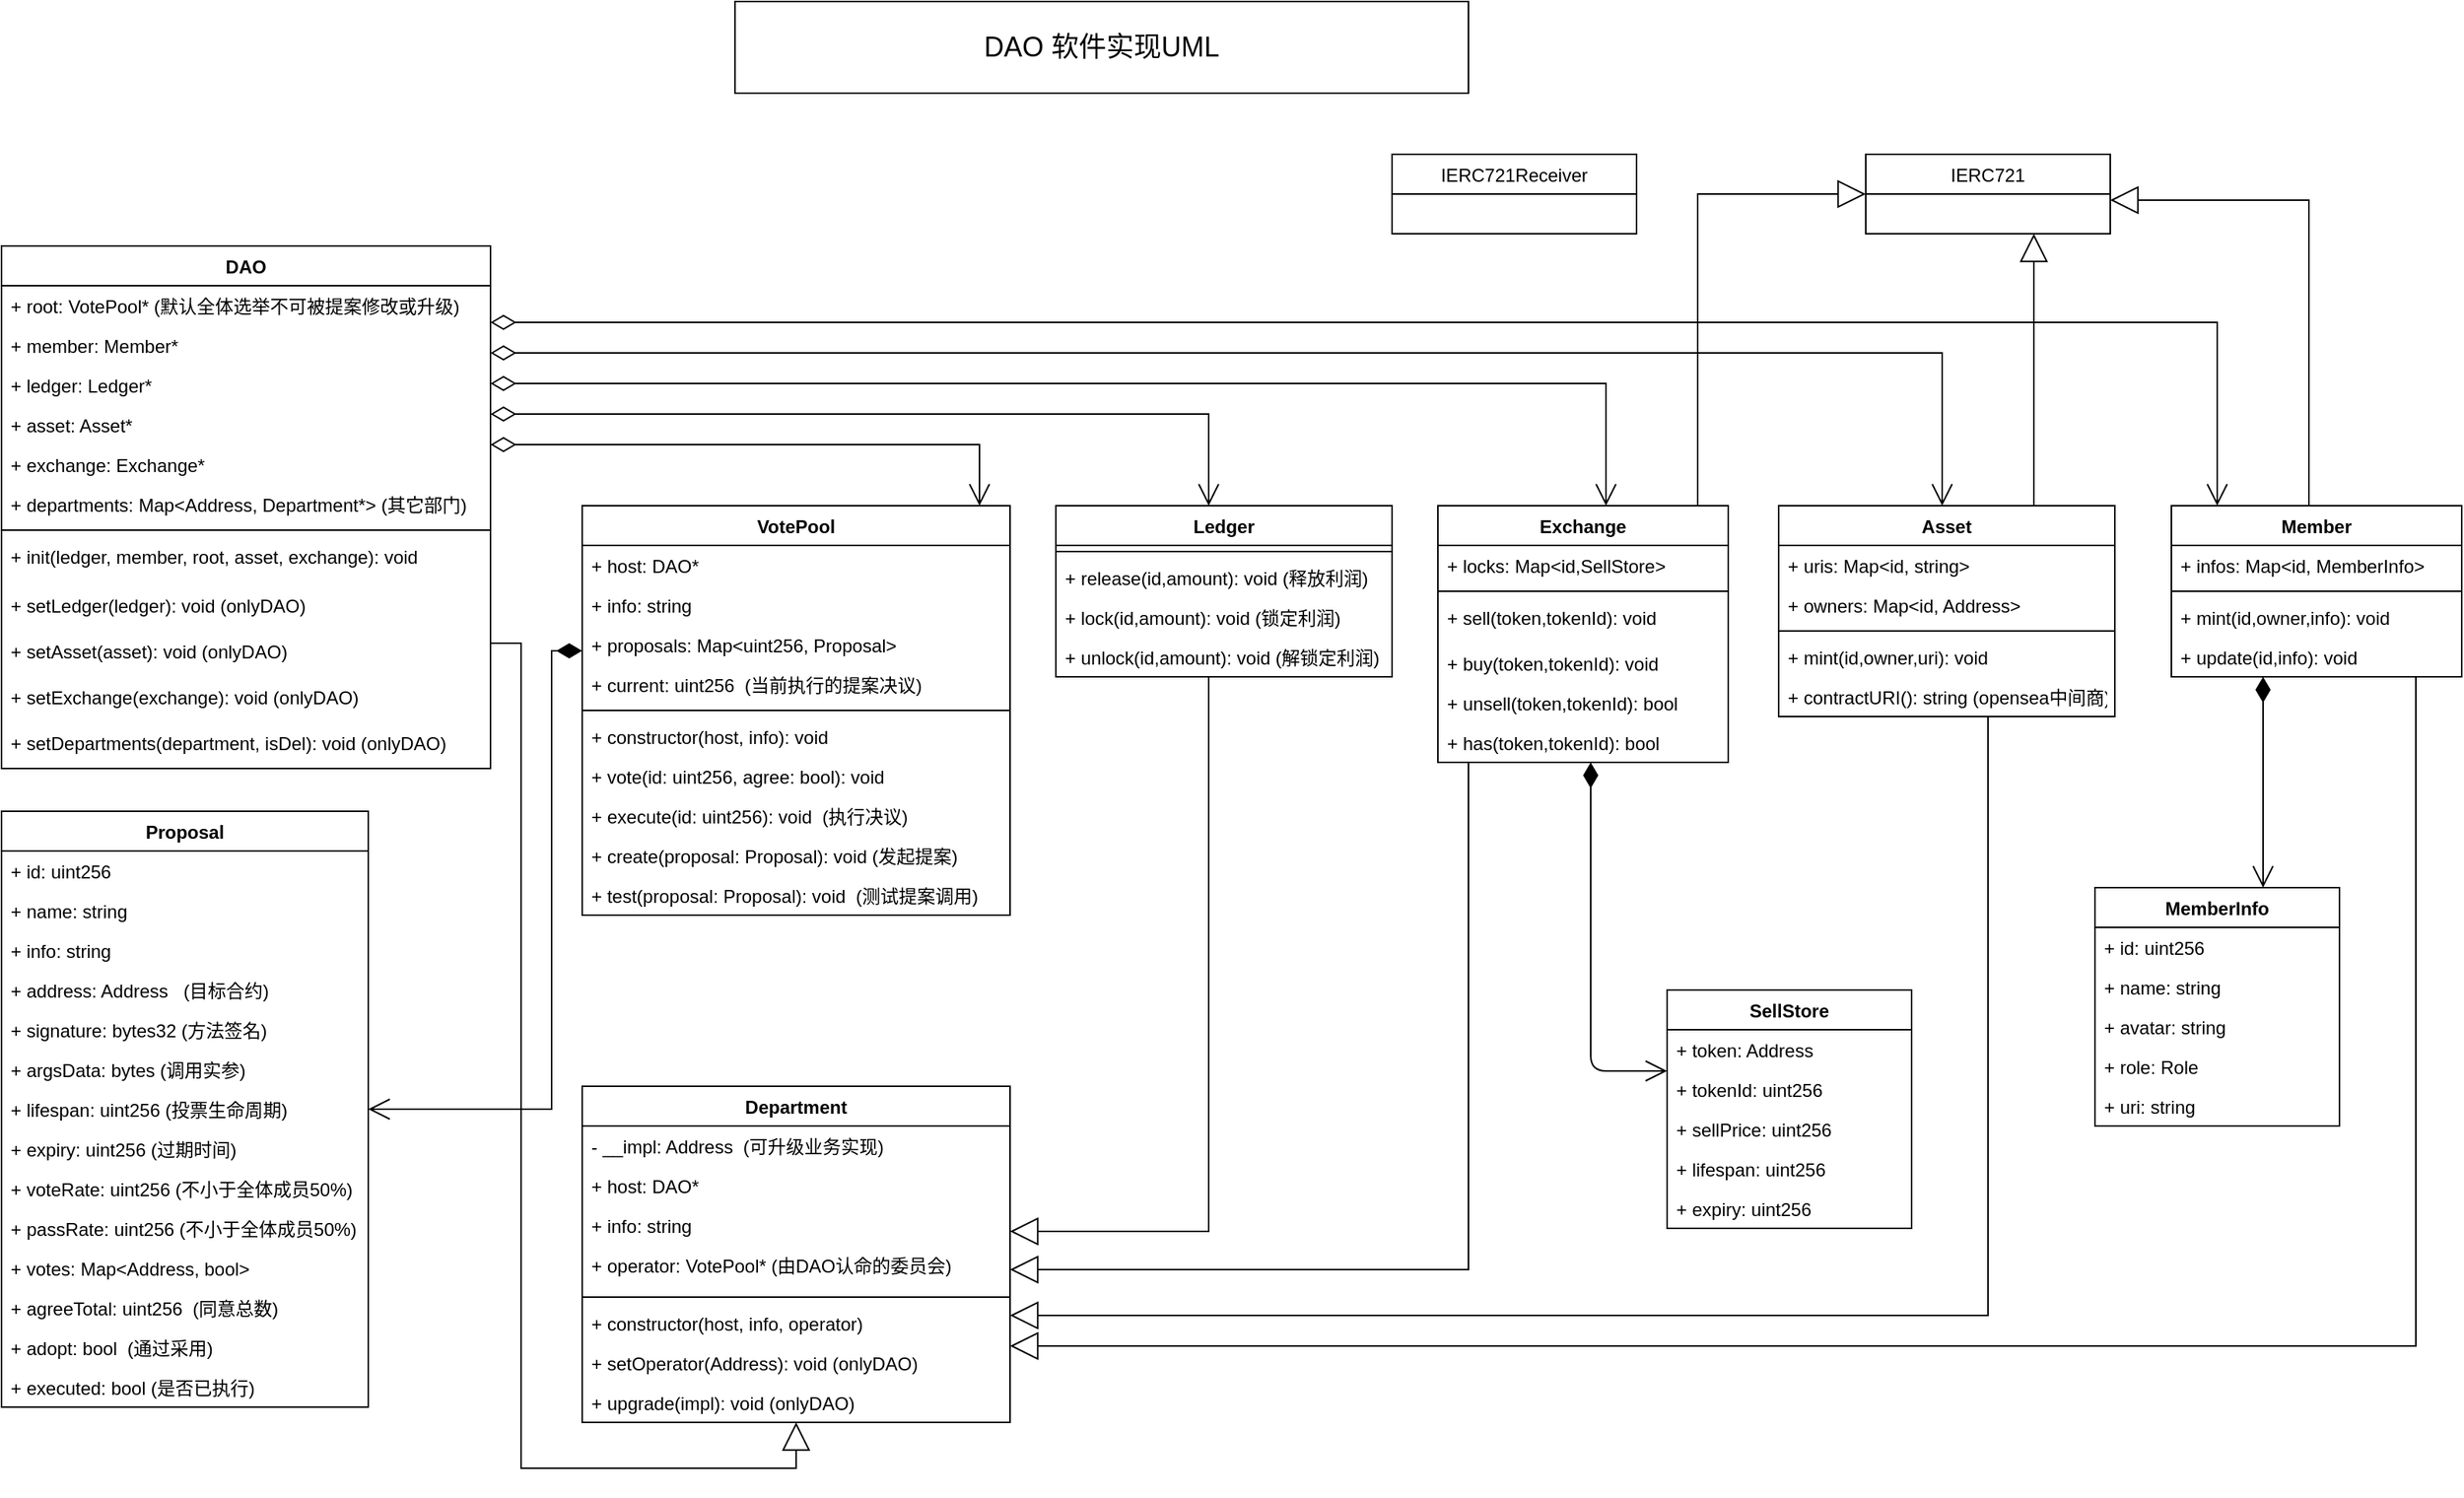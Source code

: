 <mxfile version="20.0.4" type="github" pages="2">
  <diagram id="xB_DXqh3xJorZ0jUKmql" name="Page-1">
    <mxGraphModel dx="1470" dy="725" grid="1" gridSize="10" guides="1" tooltips="1" connect="1" arrows="1" fold="1" page="1" pageScale="1" pageWidth="827" pageHeight="1169" math="0" shadow="0">
      <root>
        <mxCell id="0" />
        <mxCell id="1" parent="0" />
        <mxCell id="i6pQpKpUv2CvztfTBtSo-24" value="DAO" style="swimlane;fontStyle=1;align=center;verticalAlign=top;childLayout=stackLayout;horizontal=1;startSize=26;horizontalStack=0;resizeParent=1;resizeParentMax=0;resizeLast=0;collapsible=1;marginBottom=0;" parent="1" vertex="1">
          <mxGeometry x="26" y="180" width="320" height="342" as="geometry" />
        </mxCell>
        <mxCell id="i6pQpKpUv2CvztfTBtSo-95" value="+ root: VotePool* (默认全体选举不可被提案修改或升级)" style="text;strokeColor=none;fillColor=none;align=left;verticalAlign=top;spacingLeft=4;spacingRight=4;overflow=hidden;rotatable=0;points=[[0,0.5],[1,0.5]];portConstraint=eastwest;" parent="i6pQpKpUv2CvztfTBtSo-24" vertex="1">
          <mxGeometry y="26" width="320" height="26" as="geometry" />
        </mxCell>
        <mxCell id="i6pQpKpUv2CvztfTBtSo-94" value="+ member: Member*" style="text;strokeColor=none;fillColor=none;align=left;verticalAlign=top;spacingLeft=4;spacingRight=4;overflow=hidden;rotatable=0;points=[[0,0.5],[1,0.5]];portConstraint=eastwest;" parent="i6pQpKpUv2CvztfTBtSo-24" vertex="1">
          <mxGeometry y="52" width="320" height="26" as="geometry" />
        </mxCell>
        <mxCell id="i6pQpKpUv2CvztfTBtSo-73" value="+ ledger: Ledger*" style="text;strokeColor=none;fillColor=none;align=left;verticalAlign=top;spacingLeft=4;spacingRight=4;overflow=hidden;rotatable=0;points=[[0,0.5],[1,0.5]];portConstraint=eastwest;" parent="i6pQpKpUv2CvztfTBtSo-24" vertex="1">
          <mxGeometry y="78" width="320" height="26" as="geometry" />
        </mxCell>
        <mxCell id="i6pQpKpUv2CvztfTBtSo-42" value="+ asset: Asset*" style="text;strokeColor=none;fillColor=none;align=left;verticalAlign=top;spacingLeft=4;spacingRight=4;overflow=hidden;rotatable=0;points=[[0,0.5],[1,0.5]];portConstraint=eastwest;" parent="i6pQpKpUv2CvztfTBtSo-24" vertex="1">
          <mxGeometry y="104" width="320" height="26" as="geometry" />
        </mxCell>
        <mxCell id="i6pQpKpUv2CvztfTBtSo-93" value="+ exchange: Exchange*" style="text;strokeColor=none;fillColor=none;align=left;verticalAlign=top;spacingLeft=4;spacingRight=4;overflow=hidden;rotatable=0;points=[[0,0.5],[1,0.5]];portConstraint=eastwest;" parent="i6pQpKpUv2CvztfTBtSo-24" vertex="1">
          <mxGeometry y="130" width="320" height="26" as="geometry" />
        </mxCell>
        <mxCell id="9ka4PagioicQQLuH6mFu-43" value="+ departments: Map&lt;Address, Department*&gt; (其它部门)" style="text;strokeColor=none;fillColor=none;align=left;verticalAlign=top;spacingLeft=4;spacingRight=4;overflow=hidden;rotatable=0;points=[[0,0.5],[1,0.5]];portConstraint=eastwest;" parent="i6pQpKpUv2CvztfTBtSo-24" vertex="1">
          <mxGeometry y="156" width="320" height="26" as="geometry" />
        </mxCell>
        <mxCell id="i6pQpKpUv2CvztfTBtSo-26" value="" style="line;strokeWidth=1;fillColor=none;align=left;verticalAlign=middle;spacingTop=-1;spacingLeft=3;spacingRight=3;rotatable=0;labelPosition=right;points=[];portConstraint=eastwest;" parent="i6pQpKpUv2CvztfTBtSo-24" vertex="1">
          <mxGeometry y="182" width="320" height="8" as="geometry" />
        </mxCell>
        <mxCell id="i6pQpKpUv2CvztfTBtSo-104" value="+ init(ledger, member, root, asset, exchange): void" style="text;strokeColor=none;fillColor=none;align=left;verticalAlign=top;spacingLeft=4;spacingRight=4;overflow=hidden;rotatable=0;points=[[0,0.5],[1,0.5]];portConstraint=eastwest;" parent="i6pQpKpUv2CvztfTBtSo-24" vertex="1">
          <mxGeometry y="190" width="320" height="32" as="geometry" />
        </mxCell>
        <mxCell id="i6pQpKpUv2CvztfTBtSo-105" value="+ setLedger(ledger): void (onlyDAO)" style="text;strokeColor=none;fillColor=none;align=left;verticalAlign=top;spacingLeft=4;spacingRight=4;overflow=hidden;rotatable=0;points=[[0,0.5],[1,0.5]];portConstraint=eastwest;" parent="i6pQpKpUv2CvztfTBtSo-24" vertex="1">
          <mxGeometry y="222" width="320" height="30" as="geometry" />
        </mxCell>
        <mxCell id="i6pQpKpUv2CvztfTBtSo-109" value="+ setAsset(asset): void (onlyDAO)" style="text;strokeColor=none;fillColor=none;align=left;verticalAlign=top;spacingLeft=4;spacingRight=4;overflow=hidden;rotatable=0;points=[[0,0.5],[1,0.5]];portConstraint=eastwest;" parent="i6pQpKpUv2CvztfTBtSo-24" vertex="1">
          <mxGeometry y="252" width="320" height="30" as="geometry" />
        </mxCell>
        <mxCell id="i6pQpKpUv2CvztfTBtSo-110" value="+ setExchange(exchange): void (onlyDAO)" style="text;strokeColor=none;fillColor=none;align=left;verticalAlign=top;spacingLeft=4;spacingRight=4;overflow=hidden;rotatable=0;points=[[0,0.5],[1,0.5]];portConstraint=eastwest;" parent="i6pQpKpUv2CvztfTBtSo-24" vertex="1">
          <mxGeometry y="282" width="320" height="30" as="geometry" />
        </mxCell>
        <mxCell id="9ka4PagioicQQLuH6mFu-44" value="+ setDepartments(department, isDel): void (onlyDAO)" style="text;strokeColor=none;fillColor=none;align=left;verticalAlign=top;spacingLeft=4;spacingRight=4;overflow=hidden;rotatable=0;points=[[0,0.5],[1,0.5]];portConstraint=eastwest;" parent="i6pQpKpUv2CvztfTBtSo-24" vertex="1">
          <mxGeometry y="312" width="320" height="30" as="geometry" />
        </mxCell>
        <mxCell id="i6pQpKpUv2CvztfTBtSo-43" value="IERC721" style="swimlane;fontStyle=0;childLayout=stackLayout;horizontal=1;startSize=26;fillColor=none;horizontalStack=0;resizeParent=1;resizeParentMax=0;resizeLast=0;collapsible=1;marginBottom=0;" parent="1" vertex="1">
          <mxGeometry x="1246" y="120" width="160" height="52" as="geometry" />
        </mxCell>
        <mxCell id="i6pQpKpUv2CvztfTBtSo-47" value="Asset" style="swimlane;fontStyle=1;align=center;verticalAlign=top;childLayout=stackLayout;horizontal=1;startSize=26;horizontalStack=0;resizeParent=1;resizeParentMax=0;resizeLast=0;collapsible=1;marginBottom=0;" parent="1" vertex="1">
          <mxGeometry x="1189" y="350" width="220" height="138" as="geometry" />
        </mxCell>
        <mxCell id="i6pQpKpUv2CvztfTBtSo-108" value="+ uris: Map&lt;id, string&gt;" style="text;strokeColor=none;fillColor=none;align=left;verticalAlign=top;spacingLeft=4;spacingRight=4;overflow=hidden;rotatable=0;points=[[0,0.5],[1,0.5]];portConstraint=eastwest;" parent="i6pQpKpUv2CvztfTBtSo-47" vertex="1">
          <mxGeometry y="26" width="220" height="26" as="geometry" />
        </mxCell>
        <mxCell id="Dbm6ZNvUqjsA6w19RLxG-2" value="+ owners: Map&lt;id, Address&gt;" style="text;strokeColor=none;fillColor=none;align=left;verticalAlign=top;spacingLeft=4;spacingRight=4;overflow=hidden;rotatable=0;points=[[0,0.5],[1,0.5]];portConstraint=eastwest;" parent="i6pQpKpUv2CvztfTBtSo-47" vertex="1">
          <mxGeometry y="52" width="220" height="26" as="geometry" />
        </mxCell>
        <mxCell id="i6pQpKpUv2CvztfTBtSo-49" value="" style="line;strokeWidth=1;fillColor=none;align=left;verticalAlign=middle;spacingTop=-1;spacingLeft=3;spacingRight=3;rotatable=0;labelPosition=right;points=[];portConstraint=eastwest;" parent="i6pQpKpUv2CvztfTBtSo-47" vertex="1">
          <mxGeometry y="78" width="220" height="8" as="geometry" />
        </mxCell>
        <mxCell id="i6pQpKpUv2CvztfTBtSo-50" value="+ mint(id,owner,uri): void" style="text;strokeColor=none;fillColor=none;align=left;verticalAlign=top;spacingLeft=4;spacingRight=4;overflow=hidden;rotatable=0;points=[[0,0.5],[1,0.5]];portConstraint=eastwest;" parent="i6pQpKpUv2CvztfTBtSo-47" vertex="1">
          <mxGeometry y="86" width="220" height="26" as="geometry" />
        </mxCell>
        <mxCell id="Dbm6ZNvUqjsA6w19RLxG-1" value="+ contractURI(): string (opensea中间商)" style="text;strokeColor=none;fillColor=none;align=left;verticalAlign=top;spacingLeft=4;spacingRight=4;overflow=hidden;rotatable=0;points=[[0,0.5],[1,0.5]];portConstraint=eastwest;" parent="i6pQpKpUv2CvztfTBtSo-47" vertex="1">
          <mxGeometry y="112" width="220" height="26" as="geometry" />
        </mxCell>
        <mxCell id="i6pQpKpUv2CvztfTBtSo-65" value="" style="endArrow=block;endSize=16;endFill=0;html=1;rounded=0;edgeStyle=orthogonalEdgeStyle;elbow=vertical;" parent="1" source="i6pQpKpUv2CvztfTBtSo-47" target="i6pQpKpUv2CvztfTBtSo-43" edge="1">
          <mxGeometry width="160" relative="1" as="geometry">
            <mxPoint x="1026" y="350" as="sourcePoint" />
            <mxPoint x="1026" y="260" as="targetPoint" />
            <Array as="points">
              <mxPoint x="1356" y="260" />
              <mxPoint x="1356" y="260" />
            </Array>
          </mxGeometry>
        </mxCell>
        <mxCell id="i6pQpKpUv2CvztfTBtSo-66" value="Member" style="swimlane;fontStyle=1;align=center;verticalAlign=top;childLayout=stackLayout;horizontal=1;startSize=26;horizontalStack=0;resizeParent=1;resizeParentMax=0;resizeLast=0;collapsible=1;marginBottom=0;" parent="1" vertex="1">
          <mxGeometry x="1446" y="350" width="190" height="112" as="geometry" />
        </mxCell>
        <mxCell id="i6pQpKpUv2CvztfTBtSo-70" value="" style="endArrow=block;endSize=16;endFill=0;html=1;rounded=0;edgeStyle=orthogonalEdgeStyle;" parent="i6pQpKpUv2CvztfTBtSo-66" target="i6pQpKpUv2CvztfTBtSo-43" edge="1">
          <mxGeometry width="160" relative="1" as="geometry">
            <mxPoint x="100" as="sourcePoint" />
            <mxPoint x="160" y="-200" as="targetPoint" />
            <Array as="points">
              <mxPoint x="90" />
              <mxPoint x="90" y="-200" />
            </Array>
          </mxGeometry>
        </mxCell>
        <mxCell id="i6pQpKpUv2CvztfTBtSo-67" value="+ infos: Map&lt;id, MemberInfo&gt;" style="text;strokeColor=none;fillColor=none;align=left;verticalAlign=top;spacingLeft=4;spacingRight=4;overflow=hidden;rotatable=0;points=[[0,0.5],[1,0.5]];portConstraint=eastwest;" parent="i6pQpKpUv2CvztfTBtSo-66" vertex="1">
          <mxGeometry y="26" width="190" height="26" as="geometry" />
        </mxCell>
        <mxCell id="i6pQpKpUv2CvztfTBtSo-68" value="" style="line;strokeWidth=1;fillColor=none;align=left;verticalAlign=middle;spacingTop=-1;spacingLeft=3;spacingRight=3;rotatable=0;labelPosition=right;points=[];portConstraint=eastwest;" parent="i6pQpKpUv2CvztfTBtSo-66" vertex="1">
          <mxGeometry y="52" width="190" height="8" as="geometry" />
        </mxCell>
        <mxCell id="L-kkMwtotyOejgk_IRhS-22" value="+ mint(id,owner,info): void" style="text;strokeColor=none;fillColor=none;align=left;verticalAlign=top;spacingLeft=4;spacingRight=4;overflow=hidden;rotatable=0;points=[[0,0.5],[1,0.5]];portConstraint=eastwest;" parent="i6pQpKpUv2CvztfTBtSo-66" vertex="1">
          <mxGeometry y="60" width="190" height="26" as="geometry" />
        </mxCell>
        <mxCell id="L-kkMwtotyOejgk_IRhS-37" value="+ update(id,info): void" style="text;strokeColor=none;fillColor=none;align=left;verticalAlign=top;spacingLeft=4;spacingRight=4;overflow=hidden;rotatable=0;points=[[0,0.5],[1,0.5]];portConstraint=eastwest;" parent="i6pQpKpUv2CvztfTBtSo-66" vertex="1">
          <mxGeometry y="86" width="190" height="26" as="geometry" />
        </mxCell>
        <mxCell id="i6pQpKpUv2CvztfTBtSo-72" value="" style="endArrow=open;html=1;endSize=12;startArrow=diamondThin;startSize=14;startFill=0;edgeStyle=elbowEdgeStyle;align=left;verticalAlign=bottom;rounded=0;" parent="1" source="i6pQpKpUv2CvztfTBtSo-24" target="i6pQpKpUv2CvztfTBtSo-47" edge="1">
          <mxGeometry x="-1" y="3" relative="1" as="geometry">
            <mxPoint x="336" y="310" as="sourcePoint" />
            <mxPoint x="496" y="310" as="targetPoint" />
            <Array as="points">
              <mxPoint x="1296" y="250" />
              <mxPoint x="1196" y="250" />
              <mxPoint x="1196" y="275" />
              <mxPoint x="826" y="510" />
              <mxPoint x="666" y="260" />
              <mxPoint x="646" y="420" />
              <mxPoint x="526" y="290" />
              <mxPoint x="656" y="450" />
              <mxPoint x="626" y="500" />
            </Array>
          </mxGeometry>
        </mxCell>
        <mxCell id="i6pQpKpUv2CvztfTBtSo-74" value="" style="endArrow=open;html=1;endSize=12;startArrow=diamondThin;startSize=14;startFill=0;edgeStyle=orthogonalEdgeStyle;align=left;verticalAlign=bottom;rounded=0;fontColor=default;labelBackgroundColor=default;" parent="1" source="i6pQpKpUv2CvztfTBtSo-24" target="i6pQpKpUv2CvztfTBtSo-66" edge="1">
          <mxGeometry x="-1" y="3" relative="1" as="geometry">
            <mxPoint x="286" y="380" as="sourcePoint" />
            <mxPoint x="446" y="380" as="targetPoint" />
            <Array as="points">
              <mxPoint x="1476" y="230" />
            </Array>
          </mxGeometry>
        </mxCell>
        <mxCell id="i6pQpKpUv2CvztfTBtSo-75" value="Ledger" style="swimlane;fontStyle=1;align=center;verticalAlign=top;childLayout=stackLayout;horizontal=1;startSize=26;horizontalStack=0;resizeParent=1;resizeParentMax=0;resizeLast=0;collapsible=1;marginBottom=0;" parent="1" vertex="1">
          <mxGeometry x="716" y="350" width="220" height="112" as="geometry" />
        </mxCell>
        <mxCell id="i6pQpKpUv2CvztfTBtSo-77" value="" style="line;strokeWidth=1;fillColor=none;align=left;verticalAlign=middle;spacingTop=-1;spacingLeft=3;spacingRight=3;rotatable=0;labelPosition=right;points=[];portConstraint=eastwest;" parent="i6pQpKpUv2CvztfTBtSo-75" vertex="1">
          <mxGeometry y="26" width="220" height="8" as="geometry" />
        </mxCell>
        <mxCell id="i6pQpKpUv2CvztfTBtSo-78" value="+ release(id,amount): void (释放利润)" style="text;strokeColor=none;fillColor=none;align=left;verticalAlign=top;spacingLeft=4;spacingRight=4;overflow=hidden;rotatable=0;points=[[0,0.5],[1,0.5]];portConstraint=eastwest;" parent="i6pQpKpUv2CvztfTBtSo-75" vertex="1">
          <mxGeometry y="34" width="220" height="26" as="geometry" />
        </mxCell>
        <mxCell id="Dbm6ZNvUqjsA6w19RLxG-23" value="+ lock(id,amount): void (锁定利润)" style="text;strokeColor=none;fillColor=none;align=left;verticalAlign=top;spacingLeft=4;spacingRight=4;overflow=hidden;rotatable=0;points=[[0,0.5],[1,0.5]];portConstraint=eastwest;" parent="i6pQpKpUv2CvztfTBtSo-75" vertex="1">
          <mxGeometry y="60" width="220" height="26" as="geometry" />
        </mxCell>
        <mxCell id="Dbm6ZNvUqjsA6w19RLxG-24" value="+ unlock(id,amount): void (解锁定利润)" style="text;strokeColor=none;fillColor=none;align=left;verticalAlign=top;spacingLeft=4;spacingRight=4;overflow=hidden;rotatable=0;points=[[0,0.5],[1,0.5]];portConstraint=eastwest;" parent="i6pQpKpUv2CvztfTBtSo-75" vertex="1">
          <mxGeometry y="86" width="220" height="26" as="geometry" />
        </mxCell>
        <mxCell id="i6pQpKpUv2CvztfTBtSo-79" value="" style="endArrow=open;html=1;endSize=12;startArrow=diamondThin;startSize=14;startFill=0;edgeStyle=elbowEdgeStyle;align=left;verticalAlign=bottom;rounded=0;" parent="1" source="i6pQpKpUv2CvztfTBtSo-24" target="i6pQpKpUv2CvztfTBtSo-75" edge="1">
          <mxGeometry x="-1" y="3" relative="1" as="geometry">
            <mxPoint x="66" y="400" as="sourcePoint" />
            <mxPoint x="226" y="400" as="targetPoint" />
            <Array as="points">
              <mxPoint x="816" y="290" />
              <mxPoint x="636" y="340" />
            </Array>
          </mxGeometry>
        </mxCell>
        <mxCell id="i6pQpKpUv2CvztfTBtSo-88" value="VotePool" style="swimlane;fontStyle=1;align=center;verticalAlign=top;childLayout=stackLayout;horizontal=1;startSize=26;horizontalStack=0;resizeParent=1;resizeParentMax=0;resizeLast=0;collapsible=1;marginBottom=0;" parent="1" vertex="1">
          <mxGeometry x="406" y="350" width="280" height="268" as="geometry" />
        </mxCell>
        <mxCell id="9ka4PagioicQQLuH6mFu-19" value="+ host: DAO*" style="text;strokeColor=none;fillColor=none;align=left;verticalAlign=top;spacingLeft=4;spacingRight=4;overflow=hidden;rotatable=0;points=[[0,0.5],[1,0.5]];portConstraint=eastwest;" parent="i6pQpKpUv2CvztfTBtSo-88" vertex="1">
          <mxGeometry y="26" width="280" height="26" as="geometry" />
        </mxCell>
        <mxCell id="L-kkMwtotyOejgk_IRhS-5" value="+ info: string" style="text;strokeColor=none;fillColor=none;align=left;verticalAlign=top;spacingLeft=4;spacingRight=4;overflow=hidden;rotatable=0;points=[[0,0.5],[1,0.5]];portConstraint=eastwest;" parent="i6pQpKpUv2CvztfTBtSo-88" vertex="1">
          <mxGeometry y="52" width="280" height="26" as="geometry" />
        </mxCell>
        <mxCell id="L-kkMwtotyOejgk_IRhS-3" value="+ proposals: Map&lt;uint256, Proposal&gt;" style="text;strokeColor=none;fillColor=none;align=left;verticalAlign=top;spacingLeft=4;spacingRight=4;overflow=hidden;rotatable=0;points=[[0,0.5],[1,0.5]];portConstraint=eastwest;" parent="i6pQpKpUv2CvztfTBtSo-88" vertex="1">
          <mxGeometry y="78" width="280" height="26" as="geometry" />
        </mxCell>
        <mxCell id="9ka4PagioicQQLuH6mFu-65" value="+ current: uint256  (当前执行的提案决议)" style="text;strokeColor=none;fillColor=none;align=left;verticalAlign=top;spacingLeft=4;spacingRight=4;overflow=hidden;rotatable=0;points=[[0,0.5],[1,0.5]];portConstraint=eastwest;" parent="i6pQpKpUv2CvztfTBtSo-88" vertex="1">
          <mxGeometry y="104" width="280" height="26" as="geometry" />
        </mxCell>
        <mxCell id="i6pQpKpUv2CvztfTBtSo-90" value="" style="line;strokeWidth=1;fillColor=none;align=left;verticalAlign=middle;spacingTop=-1;spacingLeft=3;spacingRight=3;rotatable=0;labelPosition=right;points=[];portConstraint=eastwest;" parent="i6pQpKpUv2CvztfTBtSo-88" vertex="1">
          <mxGeometry y="130" width="280" height="8" as="geometry" />
        </mxCell>
        <mxCell id="i6pQpKpUv2CvztfTBtSo-91" value="+ constructor(host, info): void" style="text;strokeColor=none;fillColor=none;align=left;verticalAlign=top;spacingLeft=4;spacingRight=4;overflow=hidden;rotatable=0;points=[[0,0.5],[1,0.5]];portConstraint=eastwest;" parent="i6pQpKpUv2CvztfTBtSo-88" vertex="1">
          <mxGeometry y="138" width="280" height="26" as="geometry" />
        </mxCell>
        <mxCell id="L-kkMwtotyOejgk_IRhS-6" value="+ vote(id: uint256, agree: bool): void" style="text;strokeColor=none;fillColor=none;align=left;verticalAlign=top;spacingLeft=4;spacingRight=4;overflow=hidden;rotatable=0;points=[[0,0.5],[1,0.5]];portConstraint=eastwest;" parent="i6pQpKpUv2CvztfTBtSo-88" vertex="1">
          <mxGeometry y="164" width="280" height="26" as="geometry" />
        </mxCell>
        <mxCell id="9ka4PagioicQQLuH6mFu-1" value="+ execute(id: uint256): void  (执行决议)" style="text;strokeColor=none;fillColor=none;align=left;verticalAlign=top;spacingLeft=4;spacingRight=4;overflow=hidden;rotatable=0;points=[[0,0.5],[1,0.5]];portConstraint=eastwest;" parent="i6pQpKpUv2CvztfTBtSo-88" vertex="1">
          <mxGeometry y="190" width="280" height="26" as="geometry" />
        </mxCell>
        <mxCell id="9ka4PagioicQQLuH6mFu-2" value="+ create(proposal: Proposal): void (发起提案)" style="text;strokeColor=none;fillColor=none;align=left;verticalAlign=top;spacingLeft=4;spacingRight=4;overflow=hidden;rotatable=0;points=[[0,0.5],[1,0.5]];portConstraint=eastwest;" parent="i6pQpKpUv2CvztfTBtSo-88" vertex="1">
          <mxGeometry y="216" width="280" height="26" as="geometry" />
        </mxCell>
        <mxCell id="9ka4PagioicQQLuH6mFu-4" value="+ test(proposal: Proposal): void  (测试提案调用)" style="text;strokeColor=none;fillColor=none;align=left;verticalAlign=top;spacingLeft=4;spacingRight=4;overflow=hidden;rotatable=0;points=[[0,0.5],[1,0.5]];portConstraint=eastwest;" parent="i6pQpKpUv2CvztfTBtSo-88" vertex="1">
          <mxGeometry y="242" width="280" height="26" as="geometry" />
        </mxCell>
        <mxCell id="i6pQpKpUv2CvztfTBtSo-92" value="" style="endArrow=open;html=1;endSize=12;startArrow=diamondThin;startSize=14;startFill=0;edgeStyle=orthogonalEdgeStyle;align=left;verticalAlign=bottom;rounded=0;" parent="1" source="i6pQpKpUv2CvztfTBtSo-24" target="i6pQpKpUv2CvztfTBtSo-88" edge="1">
          <mxGeometry x="-1" y="3" relative="1" as="geometry">
            <mxPoint x="456" y="390" as="sourcePoint" />
            <mxPoint x="616" y="390" as="targetPoint" />
            <Array as="points">
              <mxPoint x="666" y="310" />
            </Array>
          </mxGeometry>
        </mxCell>
        <mxCell id="i6pQpKpUv2CvztfTBtSo-96" value="" style="endArrow=open;html=1;endSize=12;startArrow=diamondThin;startSize=14;startFill=0;edgeStyle=orthogonalEdgeStyle;align=left;verticalAlign=bottom;rounded=0;" parent="1" source="i6pQpKpUv2CvztfTBtSo-24" target="i6pQpKpUv2CvztfTBtSo-80" edge="1">
          <mxGeometry x="-1" y="3" relative="1" as="geometry">
            <mxPoint x="316" y="410" as="sourcePoint" />
            <mxPoint x="476" y="400" as="targetPoint" />
            <Array as="points">
              <mxPoint x="1076" y="270" />
            </Array>
          </mxGeometry>
        </mxCell>
        <mxCell id="i6pQpKpUv2CvztfTBtSo-80" value="Exchange" style="swimlane;fontStyle=1;align=center;verticalAlign=top;childLayout=stackLayout;horizontal=1;startSize=26;horizontalStack=0;resizeParent=1;resizeParentMax=0;resizeLast=0;collapsible=1;marginBottom=0;" parent="1" vertex="1">
          <mxGeometry x="966" y="350" width="190" height="168" as="geometry" />
        </mxCell>
        <mxCell id="i6pQpKpUv2CvztfTBtSo-100" value="+ locks: Map&lt;id,SellStore&gt;" style="text;strokeColor=none;fillColor=none;align=left;verticalAlign=top;spacingLeft=4;spacingRight=4;overflow=hidden;rotatable=0;points=[[0,0.5],[1,0.5]];portConstraint=eastwest;" parent="i6pQpKpUv2CvztfTBtSo-80" vertex="1">
          <mxGeometry y="26" width="190" height="26" as="geometry" />
        </mxCell>
        <mxCell id="i6pQpKpUv2CvztfTBtSo-82" value="" style="line;strokeWidth=1;fillColor=none;align=left;verticalAlign=middle;spacingTop=-1;spacingLeft=3;spacingRight=3;rotatable=0;labelPosition=right;points=[];portConstraint=eastwest;" parent="i6pQpKpUv2CvztfTBtSo-80" vertex="1">
          <mxGeometry y="52" width="190" height="8" as="geometry" />
        </mxCell>
        <mxCell id="i6pQpKpUv2CvztfTBtSo-83" value="+ sell(token,tokenId): void" style="text;strokeColor=none;fillColor=none;align=left;verticalAlign=top;spacingLeft=4;spacingRight=4;overflow=hidden;rotatable=0;points=[[0,0.5],[1,0.5]];portConstraint=eastwest;" parent="i6pQpKpUv2CvztfTBtSo-80" vertex="1">
          <mxGeometry y="60" width="190" height="30" as="geometry" />
        </mxCell>
        <mxCell id="Dbm6ZNvUqjsA6w19RLxG-18" value="+ buy(token,tokenId): void" style="text;strokeColor=none;fillColor=none;align=left;verticalAlign=top;spacingLeft=4;spacingRight=4;overflow=hidden;rotatable=0;points=[[0,0.5],[1,0.5]];portConstraint=eastwest;" parent="i6pQpKpUv2CvztfTBtSo-80" vertex="1">
          <mxGeometry y="90" width="190" height="26" as="geometry" />
        </mxCell>
        <mxCell id="Dbm6ZNvUqjsA6w19RLxG-20" value="+ unsell(token,tokenId): bool" style="text;strokeColor=none;fillColor=none;align=left;verticalAlign=top;spacingLeft=4;spacingRight=4;overflow=hidden;rotatable=0;points=[[0,0.5],[1,0.5]];portConstraint=eastwest;" parent="i6pQpKpUv2CvztfTBtSo-80" vertex="1">
          <mxGeometry y="116" width="190" height="26" as="geometry" />
        </mxCell>
        <mxCell id="Dbm6ZNvUqjsA6w19RLxG-19" value="+ has(token,tokenId): bool" style="text;strokeColor=none;fillColor=none;align=left;verticalAlign=top;spacingLeft=4;spacingRight=4;overflow=hidden;rotatable=0;points=[[0,0.5],[1,0.5]];portConstraint=eastwest;" parent="i6pQpKpUv2CvztfTBtSo-80" vertex="1">
          <mxGeometry y="142" width="190" height="26" as="geometry" />
        </mxCell>
        <mxCell id="9ka4PagioicQQLuH6mFu-7" value="Proposal" style="swimlane;fontStyle=1;align=center;verticalAlign=top;childLayout=stackLayout;horizontal=1;startSize=26;horizontalStack=0;resizeParent=1;resizeParentMax=0;resizeLast=0;collapsible=1;marginBottom=0;" parent="1" vertex="1">
          <mxGeometry x="26" y="550" width="240" height="390" as="geometry" />
        </mxCell>
        <mxCell id="9ka4PagioicQQLuH6mFu-21" value="+ id: uint256" style="text;strokeColor=none;fillColor=none;align=left;verticalAlign=top;spacingLeft=4;spacingRight=4;overflow=hidden;rotatable=0;points=[[0,0.5],[1,0.5]];portConstraint=eastwest;" parent="9ka4PagioicQQLuH6mFu-7" vertex="1">
          <mxGeometry y="26" width="240" height="26" as="geometry" />
        </mxCell>
        <mxCell id="9ka4PagioicQQLuH6mFu-8" value="+ name: string" style="text;strokeColor=none;fillColor=none;align=left;verticalAlign=top;spacingLeft=4;spacingRight=4;overflow=hidden;rotatable=0;points=[[0,0.5],[1,0.5]];portConstraint=eastwest;" parent="9ka4PagioicQQLuH6mFu-7" vertex="1">
          <mxGeometry y="52" width="240" height="26" as="geometry" />
        </mxCell>
        <mxCell id="9ka4PagioicQQLuH6mFu-11" value="+ info: string" style="text;strokeColor=none;fillColor=none;align=left;verticalAlign=top;spacingLeft=4;spacingRight=4;overflow=hidden;rotatable=0;points=[[0,0.5],[1,0.5]];portConstraint=eastwest;" parent="9ka4PagioicQQLuH6mFu-7" vertex="1">
          <mxGeometry y="78" width="240" height="26" as="geometry" />
        </mxCell>
        <mxCell id="9ka4PagioicQQLuH6mFu-12" value="+ address: Address   (目标合约)" style="text;strokeColor=none;fillColor=none;align=left;verticalAlign=top;spacingLeft=4;spacingRight=4;overflow=hidden;rotatable=0;points=[[0,0.5],[1,0.5]];portConstraint=eastwest;" parent="9ka4PagioicQQLuH6mFu-7" vertex="1">
          <mxGeometry y="104" width="240" height="26" as="geometry" />
        </mxCell>
        <mxCell id="9ka4PagioicQQLuH6mFu-13" value="+ signature: bytes32 (方法签名)" style="text;strokeColor=none;fillColor=none;align=left;verticalAlign=top;spacingLeft=4;spacingRight=4;overflow=hidden;rotatable=0;points=[[0,0.5],[1,0.5]];portConstraint=eastwest;" parent="9ka4PagioicQQLuH6mFu-7" vertex="1">
          <mxGeometry y="130" width="240" height="26" as="geometry" />
        </mxCell>
        <mxCell id="9ka4PagioicQQLuH6mFu-14" value="+ argsData: bytes (调用实参)" style="text;strokeColor=none;fillColor=none;align=left;verticalAlign=top;spacingLeft=4;spacingRight=4;overflow=hidden;rotatable=0;points=[[0,0.5],[1,0.5]];portConstraint=eastwest;" parent="9ka4PagioicQQLuH6mFu-7" vertex="1">
          <mxGeometry y="156" width="240" height="26" as="geometry" />
        </mxCell>
        <mxCell id="9ka4PagioicQQLuH6mFu-22" value="+ lifespan: uint256 (投票生命周期)" style="text;strokeColor=none;fillColor=none;align=left;verticalAlign=top;spacingLeft=4;spacingRight=4;overflow=hidden;rotatable=0;points=[[0,0.5],[1,0.5]];portConstraint=eastwest;" parent="9ka4PagioicQQLuH6mFu-7" vertex="1">
          <mxGeometry y="182" width="240" height="26" as="geometry" />
        </mxCell>
        <mxCell id="9ka4PagioicQQLuH6mFu-23" value="+ expiry: uint256 (过期时间)" style="text;strokeColor=none;fillColor=none;align=left;verticalAlign=top;spacingLeft=4;spacingRight=4;overflow=hidden;rotatable=0;points=[[0,0.5],[1,0.5]];portConstraint=eastwest;" parent="9ka4PagioicQQLuH6mFu-7" vertex="1">
          <mxGeometry y="208" width="240" height="26" as="geometry" />
        </mxCell>
        <mxCell id="9ka4PagioicQQLuH6mFu-61" value="+ voteRate: uint256 (不小于全体成员50%)" style="text;strokeColor=none;fillColor=none;align=left;verticalAlign=top;spacingLeft=4;spacingRight=4;overflow=hidden;rotatable=0;points=[[0,0.5],[1,0.5]];portConstraint=eastwest;" parent="9ka4PagioicQQLuH6mFu-7" vertex="1">
          <mxGeometry y="234" width="240" height="26" as="geometry" />
        </mxCell>
        <mxCell id="9ka4PagioicQQLuH6mFu-62" value="+ passRate: uint256 (不小于全体成员50%)" style="text;strokeColor=none;fillColor=none;align=left;verticalAlign=top;spacingLeft=4;spacingRight=4;overflow=hidden;rotatable=0;points=[[0,0.5],[1,0.5]];portConstraint=eastwest;" parent="9ka4PagioicQQLuH6mFu-7" vertex="1">
          <mxGeometry y="260" width="240" height="26" as="geometry" />
        </mxCell>
        <mxCell id="9ka4PagioicQQLuH6mFu-58" value="+ votes: Map&lt;Address, bool&gt;" style="text;strokeColor=none;fillColor=none;align=left;verticalAlign=top;spacingLeft=4;spacingRight=4;overflow=hidden;rotatable=0;points=[[0,0.5],[1,0.5]];portConstraint=eastwest;" parent="9ka4PagioicQQLuH6mFu-7" vertex="1">
          <mxGeometry y="286" width="240" height="26" as="geometry" />
        </mxCell>
        <mxCell id="9ka4PagioicQQLuH6mFu-59" value="+ agreeTotal: uint256  (同意总数)" style="text;strokeColor=none;fillColor=none;align=left;verticalAlign=top;spacingLeft=4;spacingRight=4;overflow=hidden;rotatable=0;points=[[0,0.5],[1,0.5]];portConstraint=eastwest;" parent="9ka4PagioicQQLuH6mFu-7" vertex="1">
          <mxGeometry y="312" width="240" height="26" as="geometry" />
        </mxCell>
        <mxCell id="L-kkMwtotyOejgk_IRhS-8" value="+ adopt: bool  (通过采用)" style="text;strokeColor=none;fillColor=none;align=left;verticalAlign=top;spacingLeft=4;spacingRight=4;overflow=hidden;rotatable=0;points=[[0,0.5],[1,0.5]];portConstraint=eastwest;" parent="9ka4PagioicQQLuH6mFu-7" vertex="1">
          <mxGeometry y="338" width="240" height="26" as="geometry" />
        </mxCell>
        <mxCell id="L-kkMwtotyOejgk_IRhS-2" value="+ executed: bool (是否已执行)" style="text;strokeColor=none;fillColor=none;align=left;verticalAlign=top;spacingLeft=4;spacingRight=4;overflow=hidden;rotatable=0;points=[[0,0.5],[1,0.5]];portConstraint=eastwest;" parent="9ka4PagioicQQLuH6mFu-7" vertex="1">
          <mxGeometry y="364" width="240" height="26" as="geometry" />
        </mxCell>
        <mxCell id="9ka4PagioicQQLuH6mFu-17" value="" style="endArrow=open;html=1;endSize=12;startArrow=diamondThin;startSize=14;startFill=1;edgeStyle=orthogonalEdgeStyle;align=left;verticalAlign=bottom;rounded=0;elbow=vertical;" parent="1" source="i6pQpKpUv2CvztfTBtSo-88" target="9ka4PagioicQQLuH6mFu-7" edge="1">
          <mxGeometry x="-1" y="3" relative="1" as="geometry">
            <mxPoint x="696" y="530" as="sourcePoint" />
            <mxPoint x="856" y="530" as="targetPoint" />
            <Array as="points">
              <mxPoint x="386" y="445" />
            </Array>
          </mxGeometry>
        </mxCell>
        <mxCell id="9ka4PagioicQQLuH6mFu-24" value="Department" style="swimlane;fontStyle=1;align=center;verticalAlign=top;childLayout=stackLayout;horizontal=1;startSize=26;horizontalStack=0;resizeParent=1;resizeParentMax=0;resizeLast=0;collapsible=1;marginBottom=0;" parent="1" vertex="1">
          <mxGeometry x="406" y="730" width="280" height="220" as="geometry">
            <mxRectangle x="390" y="670" width="110" height="30" as="alternateBounds" />
          </mxGeometry>
        </mxCell>
        <mxCell id="9ka4PagioicQQLuH6mFu-25" value="- __impl: Address  (可升级业务实现)" style="text;strokeColor=none;fillColor=none;align=left;verticalAlign=top;spacingLeft=4;spacingRight=4;overflow=hidden;rotatable=0;points=[[0,0.5],[1,0.5]];portConstraint=eastwest;" parent="9ka4PagioicQQLuH6mFu-24" vertex="1">
          <mxGeometry y="26" width="280" height="26" as="geometry" />
        </mxCell>
        <mxCell id="9ka4PagioicQQLuH6mFu-29" value="+ host: DAO*" style="text;strokeColor=none;fillColor=none;align=left;verticalAlign=top;spacingLeft=4;spacingRight=4;overflow=hidden;rotatable=0;points=[[0,0.5],[1,0.5]];portConstraint=eastwest;" parent="9ka4PagioicQQLuH6mFu-24" vertex="1">
          <mxGeometry y="52" width="280" height="26" as="geometry" />
        </mxCell>
        <mxCell id="9ka4PagioicQQLuH6mFu-42" value="+ info: string" style="text;strokeColor=none;fillColor=none;align=left;verticalAlign=top;spacingLeft=4;spacingRight=4;overflow=hidden;rotatable=0;points=[[0,0.5],[1,0.5]];portConstraint=eastwest;" parent="9ka4PagioicQQLuH6mFu-24" vertex="1">
          <mxGeometry y="78" width="280" height="26" as="geometry" />
        </mxCell>
        <mxCell id="L-kkMwtotyOejgk_IRhS-1" value="+ operator: VotePool* (由DAO认命的委员会)" style="text;strokeColor=none;fillColor=none;align=left;verticalAlign=top;spacingLeft=4;spacingRight=4;overflow=hidden;rotatable=0;points=[[0,0.5],[1,0.5]];portConstraint=eastwest;" parent="9ka4PagioicQQLuH6mFu-24" vertex="1">
          <mxGeometry y="104" width="280" height="30" as="geometry" />
        </mxCell>
        <mxCell id="9ka4PagioicQQLuH6mFu-26" value="" style="line;strokeWidth=1;fillColor=none;align=left;verticalAlign=middle;spacingTop=-1;spacingLeft=3;spacingRight=3;rotatable=0;labelPosition=right;points=[];portConstraint=eastwest;" parent="9ka4PagioicQQLuH6mFu-24" vertex="1">
          <mxGeometry y="134" width="280" height="8" as="geometry" />
        </mxCell>
        <mxCell id="i6pQpKpUv2CvztfTBtSo-27" value="+ constructor(host, info, operator)" style="text;strokeColor=none;fillColor=none;align=left;verticalAlign=top;spacingLeft=4;spacingRight=4;overflow=hidden;rotatable=0;points=[[0,0.5],[1,0.5]];portConstraint=eastwest;" parent="9ka4PagioicQQLuH6mFu-24" vertex="1">
          <mxGeometry y="142" width="280" height="26" as="geometry" />
        </mxCell>
        <mxCell id="L-kkMwtotyOejgk_IRhS-7" value="+ setOperator(Address): void (onlyDAO)" style="text;strokeColor=none;fillColor=none;align=left;verticalAlign=top;spacingLeft=4;spacingRight=4;overflow=hidden;rotatable=0;points=[[0,0.5],[1,0.5]];portConstraint=eastwest;" parent="9ka4PagioicQQLuH6mFu-24" vertex="1">
          <mxGeometry y="168" width="280" height="26" as="geometry" />
        </mxCell>
        <mxCell id="9ka4PagioicQQLuH6mFu-27" value="+ upgrade(impl): void (onlyDAO)" style="text;strokeColor=none;fillColor=none;align=left;verticalAlign=top;spacingLeft=4;spacingRight=4;overflow=hidden;rotatable=0;points=[[0,0.5],[1,0.5]];portConstraint=eastwest;" parent="9ka4PagioicQQLuH6mFu-24" vertex="1">
          <mxGeometry y="194" width="280" height="26" as="geometry" />
        </mxCell>
        <mxCell id="9ka4PagioicQQLuH6mFu-31" value="" style="endArrow=block;endSize=16;endFill=0;html=1;rounded=0;elbow=vertical;edgeStyle=orthogonalEdgeStyle;" parent="1" source="i6pQpKpUv2CvztfTBtSo-75" target="9ka4PagioicQQLuH6mFu-24" edge="1">
          <mxGeometry width="160" relative="1" as="geometry">
            <mxPoint x="916" y="610" as="sourcePoint" />
            <mxPoint x="1076" y="610" as="targetPoint" />
            <Array as="points">
              <mxPoint x="816" y="825" />
            </Array>
          </mxGeometry>
        </mxCell>
        <mxCell id="9ka4PagioicQQLuH6mFu-38" value="" style="endArrow=block;endSize=16;endFill=0;html=1;rounded=0;elbow=vertical;edgeStyle=orthogonalEdgeStyle;" parent="1" source="i6pQpKpUv2CvztfTBtSo-80" target="9ka4PagioicQQLuH6mFu-24" edge="1">
          <mxGeometry width="160" relative="1" as="geometry">
            <mxPoint x="1036" y="640" as="sourcePoint" />
            <mxPoint x="1196" y="640" as="targetPoint" />
            <Array as="points">
              <mxPoint x="986" y="850" />
            </Array>
          </mxGeometry>
        </mxCell>
        <mxCell id="9ka4PagioicQQLuH6mFu-39" value="" style="endArrow=block;endSize=16;endFill=0;html=1;rounded=0;elbow=vertical;edgeStyle=orthogonalEdgeStyle;" parent="1" source="i6pQpKpUv2CvztfTBtSo-47" target="9ka4PagioicQQLuH6mFu-24" edge="1">
          <mxGeometry width="160" relative="1" as="geometry">
            <mxPoint x="1256" y="590" as="sourcePoint" />
            <mxPoint x="1416" y="590" as="targetPoint" />
            <Array as="points">
              <mxPoint x="1326" y="880" />
            </Array>
          </mxGeometry>
        </mxCell>
        <mxCell id="9ka4PagioicQQLuH6mFu-40" value="" style="endArrow=block;endSize=16;endFill=0;html=1;rounded=0;elbow=vertical;edgeStyle=orthogonalEdgeStyle;" parent="1" source="i6pQpKpUv2CvztfTBtSo-66" target="9ka4PagioicQQLuH6mFu-24" edge="1">
          <mxGeometry width="160" relative="1" as="geometry">
            <mxPoint x="1516" y="570" as="sourcePoint" />
            <mxPoint x="1676" y="570" as="targetPoint" />
            <Array as="points">
              <mxPoint x="1606" y="900" />
            </Array>
          </mxGeometry>
        </mxCell>
        <mxCell id="9ka4PagioicQQLuH6mFu-41" value="" style="endArrow=block;endSize=16;endFill=0;html=1;rounded=0;elbow=vertical;edgeStyle=orthogonalEdgeStyle;" parent="1" source="i6pQpKpUv2CvztfTBtSo-24" target="9ka4PagioicQQLuH6mFu-24" edge="1">
          <mxGeometry width="160" relative="1" as="geometry">
            <mxPoint x="206" y="880" as="sourcePoint" />
            <mxPoint x="366" y="880" as="targetPoint" />
            <Array as="points">
              <mxPoint x="366" y="440" />
              <mxPoint x="366" y="980" />
              <mxPoint x="546" y="980" />
            </Array>
          </mxGeometry>
        </mxCell>
        <mxCell id="L-kkMwtotyOejgk_IRhS-10" value="&lt;font style=&quot;font-size: 18px;&quot;&gt;DAO 软件实现UML&lt;/font&gt;" style="rounded=0;whiteSpace=wrap;html=1;sketch=0;fontColor=default;" parent="1" vertex="1">
          <mxGeometry x="506" y="20" width="480" height="60" as="geometry" />
        </mxCell>
        <mxCell id="L-kkMwtotyOejgk_IRhS-27" value="MemberInfo" style="swimlane;fontStyle=1;align=center;verticalAlign=top;childLayout=stackLayout;horizontal=1;startSize=26;horizontalStack=0;resizeParent=1;resizeParentMax=0;resizeLast=0;collapsible=1;marginBottom=0;rounded=0;sketch=0;fontSize=12;fontColor=default;" parent="1" vertex="1">
          <mxGeometry x="1396" y="600" width="160" height="156" as="geometry" />
        </mxCell>
        <mxCell id="L-kkMwtotyOejgk_IRhS-28" value="+ id: uint256" style="text;strokeColor=none;fillColor=none;align=left;verticalAlign=top;spacingLeft=4;spacingRight=4;overflow=hidden;rotatable=0;points=[[0,0.5],[1,0.5]];portConstraint=eastwest;rounded=0;sketch=0;fontSize=12;fontColor=default;" parent="L-kkMwtotyOejgk_IRhS-27" vertex="1">
          <mxGeometry y="26" width="160" height="26" as="geometry" />
        </mxCell>
        <mxCell id="L-kkMwtotyOejgk_IRhS-36" value="+ name: string" style="text;strokeColor=none;fillColor=none;align=left;verticalAlign=top;spacingLeft=4;spacingRight=4;overflow=hidden;rotatable=0;points=[[0,0.5],[1,0.5]];portConstraint=eastwest;rounded=0;sketch=0;fontSize=12;fontColor=default;" parent="L-kkMwtotyOejgk_IRhS-27" vertex="1">
          <mxGeometry y="52" width="160" height="26" as="geometry" />
        </mxCell>
        <mxCell id="L-kkMwtotyOejgk_IRhS-31" value="+ avatar: string" style="text;strokeColor=none;fillColor=none;align=left;verticalAlign=top;spacingLeft=4;spacingRight=4;overflow=hidden;rotatable=0;points=[[0,0.5],[1,0.5]];portConstraint=eastwest;rounded=0;sketch=0;fontSize=12;fontColor=default;" parent="L-kkMwtotyOejgk_IRhS-27" vertex="1">
          <mxGeometry y="78" width="160" height="26" as="geometry" />
        </mxCell>
        <mxCell id="L-kkMwtotyOejgk_IRhS-32" value="+ role: Role" style="text;strokeColor=none;fillColor=none;align=left;verticalAlign=top;spacingLeft=4;spacingRight=4;overflow=hidden;rotatable=0;points=[[0,0.5],[1,0.5]];portConstraint=eastwest;rounded=0;sketch=0;fontSize=12;fontColor=default;" parent="L-kkMwtotyOejgk_IRhS-27" vertex="1">
          <mxGeometry y="104" width="160" height="26" as="geometry" />
        </mxCell>
        <mxCell id="L-kkMwtotyOejgk_IRhS-35" value="+ uri: string" style="text;strokeColor=none;fillColor=none;align=left;verticalAlign=top;spacingLeft=4;spacingRight=4;overflow=hidden;rotatable=0;points=[[0,0.5],[1,0.5]];portConstraint=eastwest;rounded=0;sketch=0;fontSize=12;fontColor=default;" parent="L-kkMwtotyOejgk_IRhS-27" vertex="1">
          <mxGeometry y="130" width="160" height="26" as="geometry" />
        </mxCell>
        <mxCell id="L-kkMwtotyOejgk_IRhS-33" value="" style="endArrow=open;html=1;endSize=12;startArrow=diamondThin;startSize=14;startFill=1;edgeStyle=orthogonalEdgeStyle;align=left;verticalAlign=bottom;rounded=1;labelBackgroundColor=default;sketch=0;fontSize=12;fontColor=default;curved=0;" parent="1" source="i6pQpKpUv2CvztfTBtSo-66" target="L-kkMwtotyOejgk_IRhS-27" edge="1">
          <mxGeometry x="-1" y="3" relative="1" as="geometry">
            <mxPoint x="1206" y="1000" as="sourcePoint" />
            <mxPoint x="1366" y="1000" as="targetPoint" />
            <Array as="points">
              <mxPoint x="1506" y="530" />
              <mxPoint x="1506" y="530" />
            </Array>
          </mxGeometry>
        </mxCell>
        <mxCell id="Dbm6ZNvUqjsA6w19RLxG-4" value="SellStore" style="swimlane;fontStyle=1;align=center;verticalAlign=top;childLayout=stackLayout;horizontal=1;startSize=26;horizontalStack=0;resizeParent=1;resizeParentMax=0;resizeLast=0;collapsible=1;marginBottom=0;rounded=0;sketch=0;fontSize=12;fontColor=default;" parent="1" vertex="1">
          <mxGeometry x="1116" y="667" width="160" height="156" as="geometry" />
        </mxCell>
        <mxCell id="Dbm6ZNvUqjsA6w19RLxG-5" value="+ token: Address" style="text;strokeColor=none;fillColor=none;align=left;verticalAlign=top;spacingLeft=4;spacingRight=4;overflow=hidden;rotatable=0;points=[[0,0.5],[1,0.5]];portConstraint=eastwest;rounded=0;sketch=0;fontSize=12;fontColor=default;" parent="Dbm6ZNvUqjsA6w19RLxG-4" vertex="1">
          <mxGeometry y="26" width="160" height="26" as="geometry" />
        </mxCell>
        <mxCell id="Dbm6ZNvUqjsA6w19RLxG-8" value="+ tokenId: uint256" style="text;strokeColor=none;fillColor=none;align=left;verticalAlign=top;spacingLeft=4;spacingRight=4;overflow=hidden;rotatable=0;points=[[0,0.5],[1,0.5]];portConstraint=eastwest;rounded=0;sketch=0;fontSize=12;fontColor=default;" parent="Dbm6ZNvUqjsA6w19RLxG-4" vertex="1">
          <mxGeometry y="52" width="160" height="26" as="geometry" />
        </mxCell>
        <mxCell id="Dbm6ZNvUqjsA6w19RLxG-10" value="+ sellPrice: uint256" style="text;strokeColor=none;fillColor=none;align=left;verticalAlign=top;spacingLeft=4;spacingRight=4;overflow=hidden;rotatable=0;points=[[0,0.5],[1,0.5]];portConstraint=eastwest;rounded=0;sketch=0;fontSize=12;fontColor=default;" parent="Dbm6ZNvUqjsA6w19RLxG-4" vertex="1">
          <mxGeometry y="78" width="160" height="26" as="geometry" />
        </mxCell>
        <mxCell id="Dbm6ZNvUqjsA6w19RLxG-12" value="+ lifespan: uint256" style="text;strokeColor=none;fillColor=none;align=left;verticalAlign=top;spacingLeft=4;spacingRight=4;overflow=hidden;rotatable=0;points=[[0,0.5],[1,0.5]];portConstraint=eastwest;rounded=0;sketch=0;fontSize=12;fontColor=default;" parent="Dbm6ZNvUqjsA6w19RLxG-4" vertex="1">
          <mxGeometry y="104" width="160" height="26" as="geometry" />
        </mxCell>
        <mxCell id="Dbm6ZNvUqjsA6w19RLxG-13" value="+ expiry: uint256" style="text;strokeColor=none;fillColor=none;align=left;verticalAlign=top;spacingLeft=4;spacingRight=4;overflow=hidden;rotatable=0;points=[[0,0.5],[1,0.5]];portConstraint=eastwest;rounded=0;sketch=0;fontSize=12;fontColor=default;" parent="Dbm6ZNvUqjsA6w19RLxG-4" vertex="1">
          <mxGeometry y="130" width="160" height="26" as="geometry" />
        </mxCell>
        <mxCell id="Dbm6ZNvUqjsA6w19RLxG-17" value="" style="endArrow=open;html=1;endSize=12;startArrow=diamondThin;startSize=14;startFill=1;edgeStyle=orthogonalEdgeStyle;align=left;verticalAlign=bottom;rounded=1;labelBackgroundColor=default;sketch=0;fontSize=12;fontColor=default;" parent="1" source="i6pQpKpUv2CvztfTBtSo-80" target="Dbm6ZNvUqjsA6w19RLxG-4" edge="1">
          <mxGeometry x="-1" y="3" relative="1" as="geometry">
            <mxPoint x="1136" y="720" as="sourcePoint" />
            <mxPoint x="1296" y="720" as="targetPoint" />
            <Array as="points">
              <mxPoint x="1066" y="720" />
            </Array>
          </mxGeometry>
        </mxCell>
        <mxCell id="Dbm6ZNvUqjsA6w19RLxG-21" value="IERC721Receiver" style="swimlane;fontStyle=0;childLayout=stackLayout;horizontal=1;startSize=26;fillColor=none;horizontalStack=0;resizeParent=1;resizeParentMax=0;resizeLast=0;collapsible=1;marginBottom=0;" parent="1" vertex="1">
          <mxGeometry x="936" y="120" width="160" height="52" as="geometry" />
        </mxCell>
        <mxCell id="Dbm6ZNvUqjsA6w19RLxG-22" value="" style="endArrow=block;endSize=16;endFill=0;html=1;rounded=0;edgeStyle=orthogonalEdgeStyle;elbow=vertical;" parent="1" source="i6pQpKpUv2CvztfTBtSo-80" target="i6pQpKpUv2CvztfTBtSo-43" edge="1">
          <mxGeometry width="160" relative="1" as="geometry">
            <mxPoint x="1226" y="360" as="sourcePoint" />
            <mxPoint x="1226" y="182" as="targetPoint" />
            <Array as="points">
              <mxPoint x="1136" y="146" />
            </Array>
          </mxGeometry>
        </mxCell>
      </root>
    </mxGraphModel>
  </diagram>
  <diagram id="0ZaRrvT-6cSZsH5RslhL" name="Page-2">
    <mxGraphModel dx="1371" dy="801" grid="1" gridSize="10" guides="1" tooltips="1" connect="1" arrows="1" fold="1" page="1" pageScale="1" pageWidth="827" pageHeight="1169" math="0" shadow="0">
      <root>
        <mxCell id="0" />
        <mxCell id="1" parent="0" />
      </root>
    </mxGraphModel>
  </diagram>
</mxfile>
